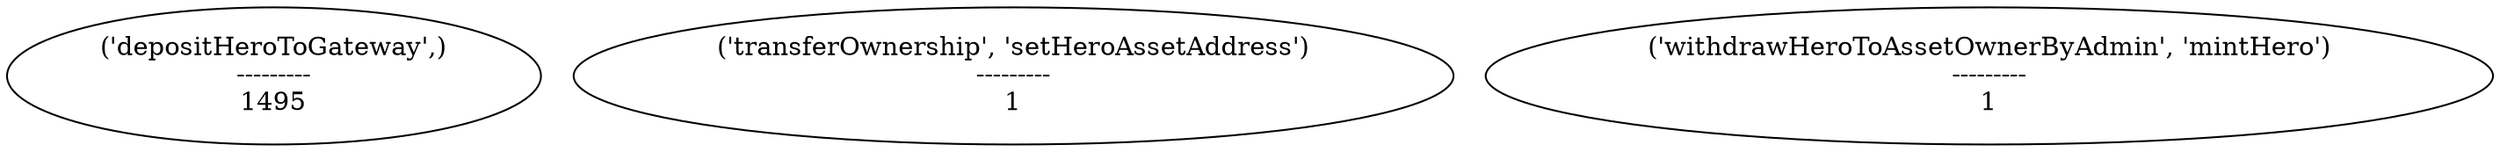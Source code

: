 strict digraph  {
"('depositHeroToGateway',)\n---------\n1495";
"('transferOwnership', 'setHeroAssetAddress')\n---------\n1";
"('withdrawHeroToAssetOwnerByAdmin', 'mintHero')\n---------\n1";
}
